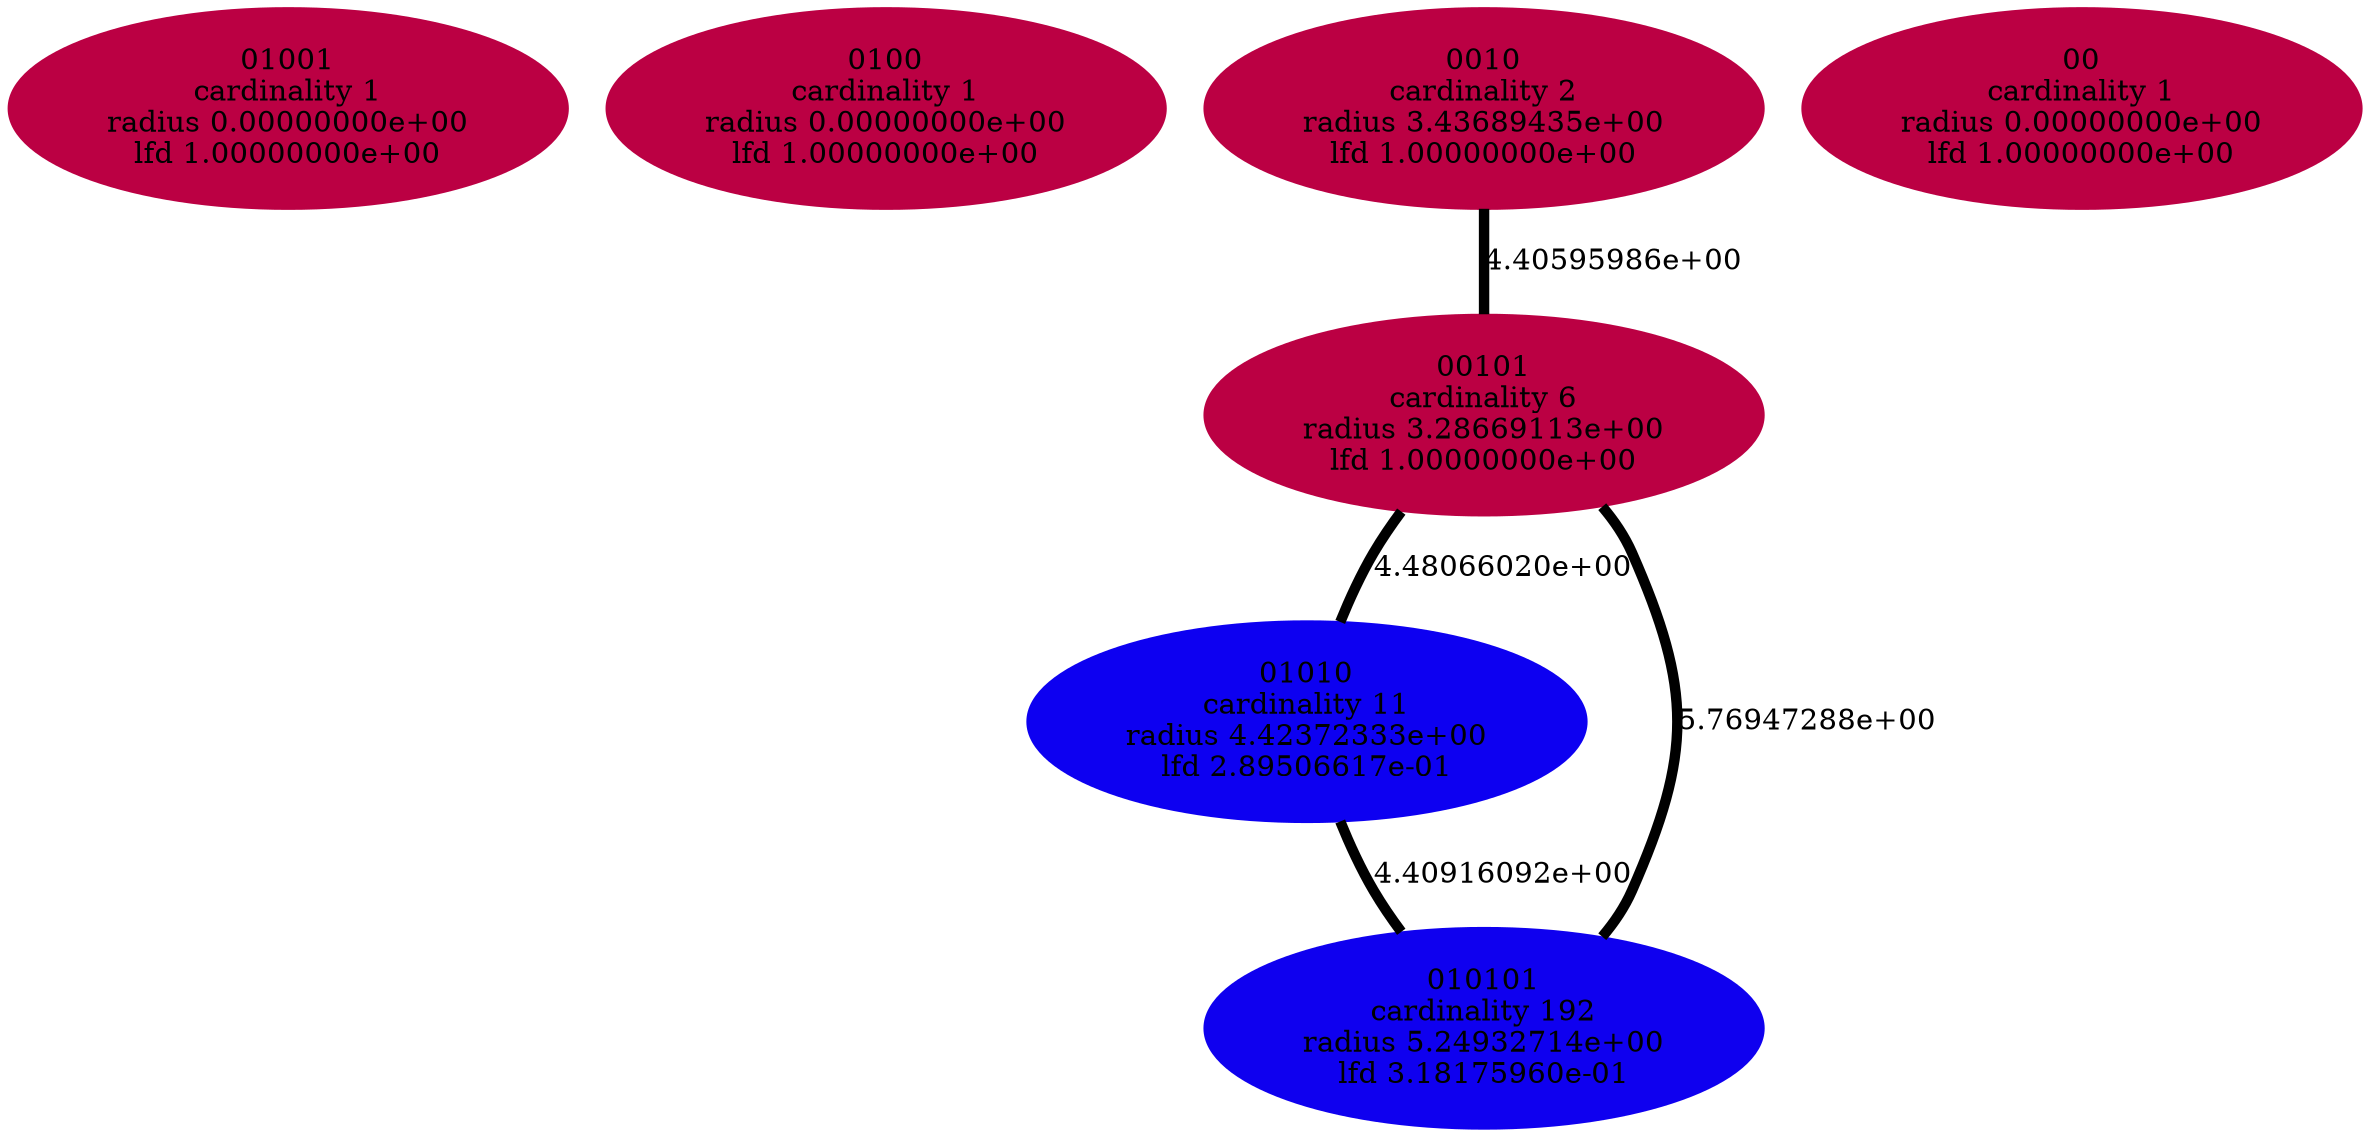 graph glass {
    edge[style=solid, penwidth="5", labeldistance="10"]
    01001 [label="01001\ncardinality 1\nradius 0.00000000e+00\nlfd 1.00000000e+00", color="#BB0043", style="filled"]
    0100 [label="0100\ncardinality 1\nradius 0.00000000e+00\nlfd 1.00000000e+00", color="#BB0043", style="filled"]
    01010 [label="01010\ncardinality 11\nradius 4.42372333e+00\nlfd 2.89506617e-01", color="#0D00F1", style="filled"]
    00101 [label="00101\ncardinality 6\nradius 3.28669113e+00\nlfd 1.00000000e+00", color="#BB0043", style="filled"]
    0010 [label="0010\ncardinality 2\nradius 3.43689435e+00\nlfd 1.00000000e+00", color="#BB0043", style="filled"]
    00 [label="00\ncardinality 1\nradius 0.00000000e+00\nlfd 1.00000000e+00", color="#BB0043", style="filled"]
    010101 [label="010101\ncardinality 192\nradius 5.24932714e+00\nlfd 3.18175960e-01", color="#0F00EF", style="filled"]
    00101 -- 01010 [label="4.48066020e+00"]
    01010 -- 010101 [label="4.40916092e+00"]
    00101 -- 010101 [label="5.76947288e+00"]
    0010 -- 00101 [label="4.40595986e+00"]
}